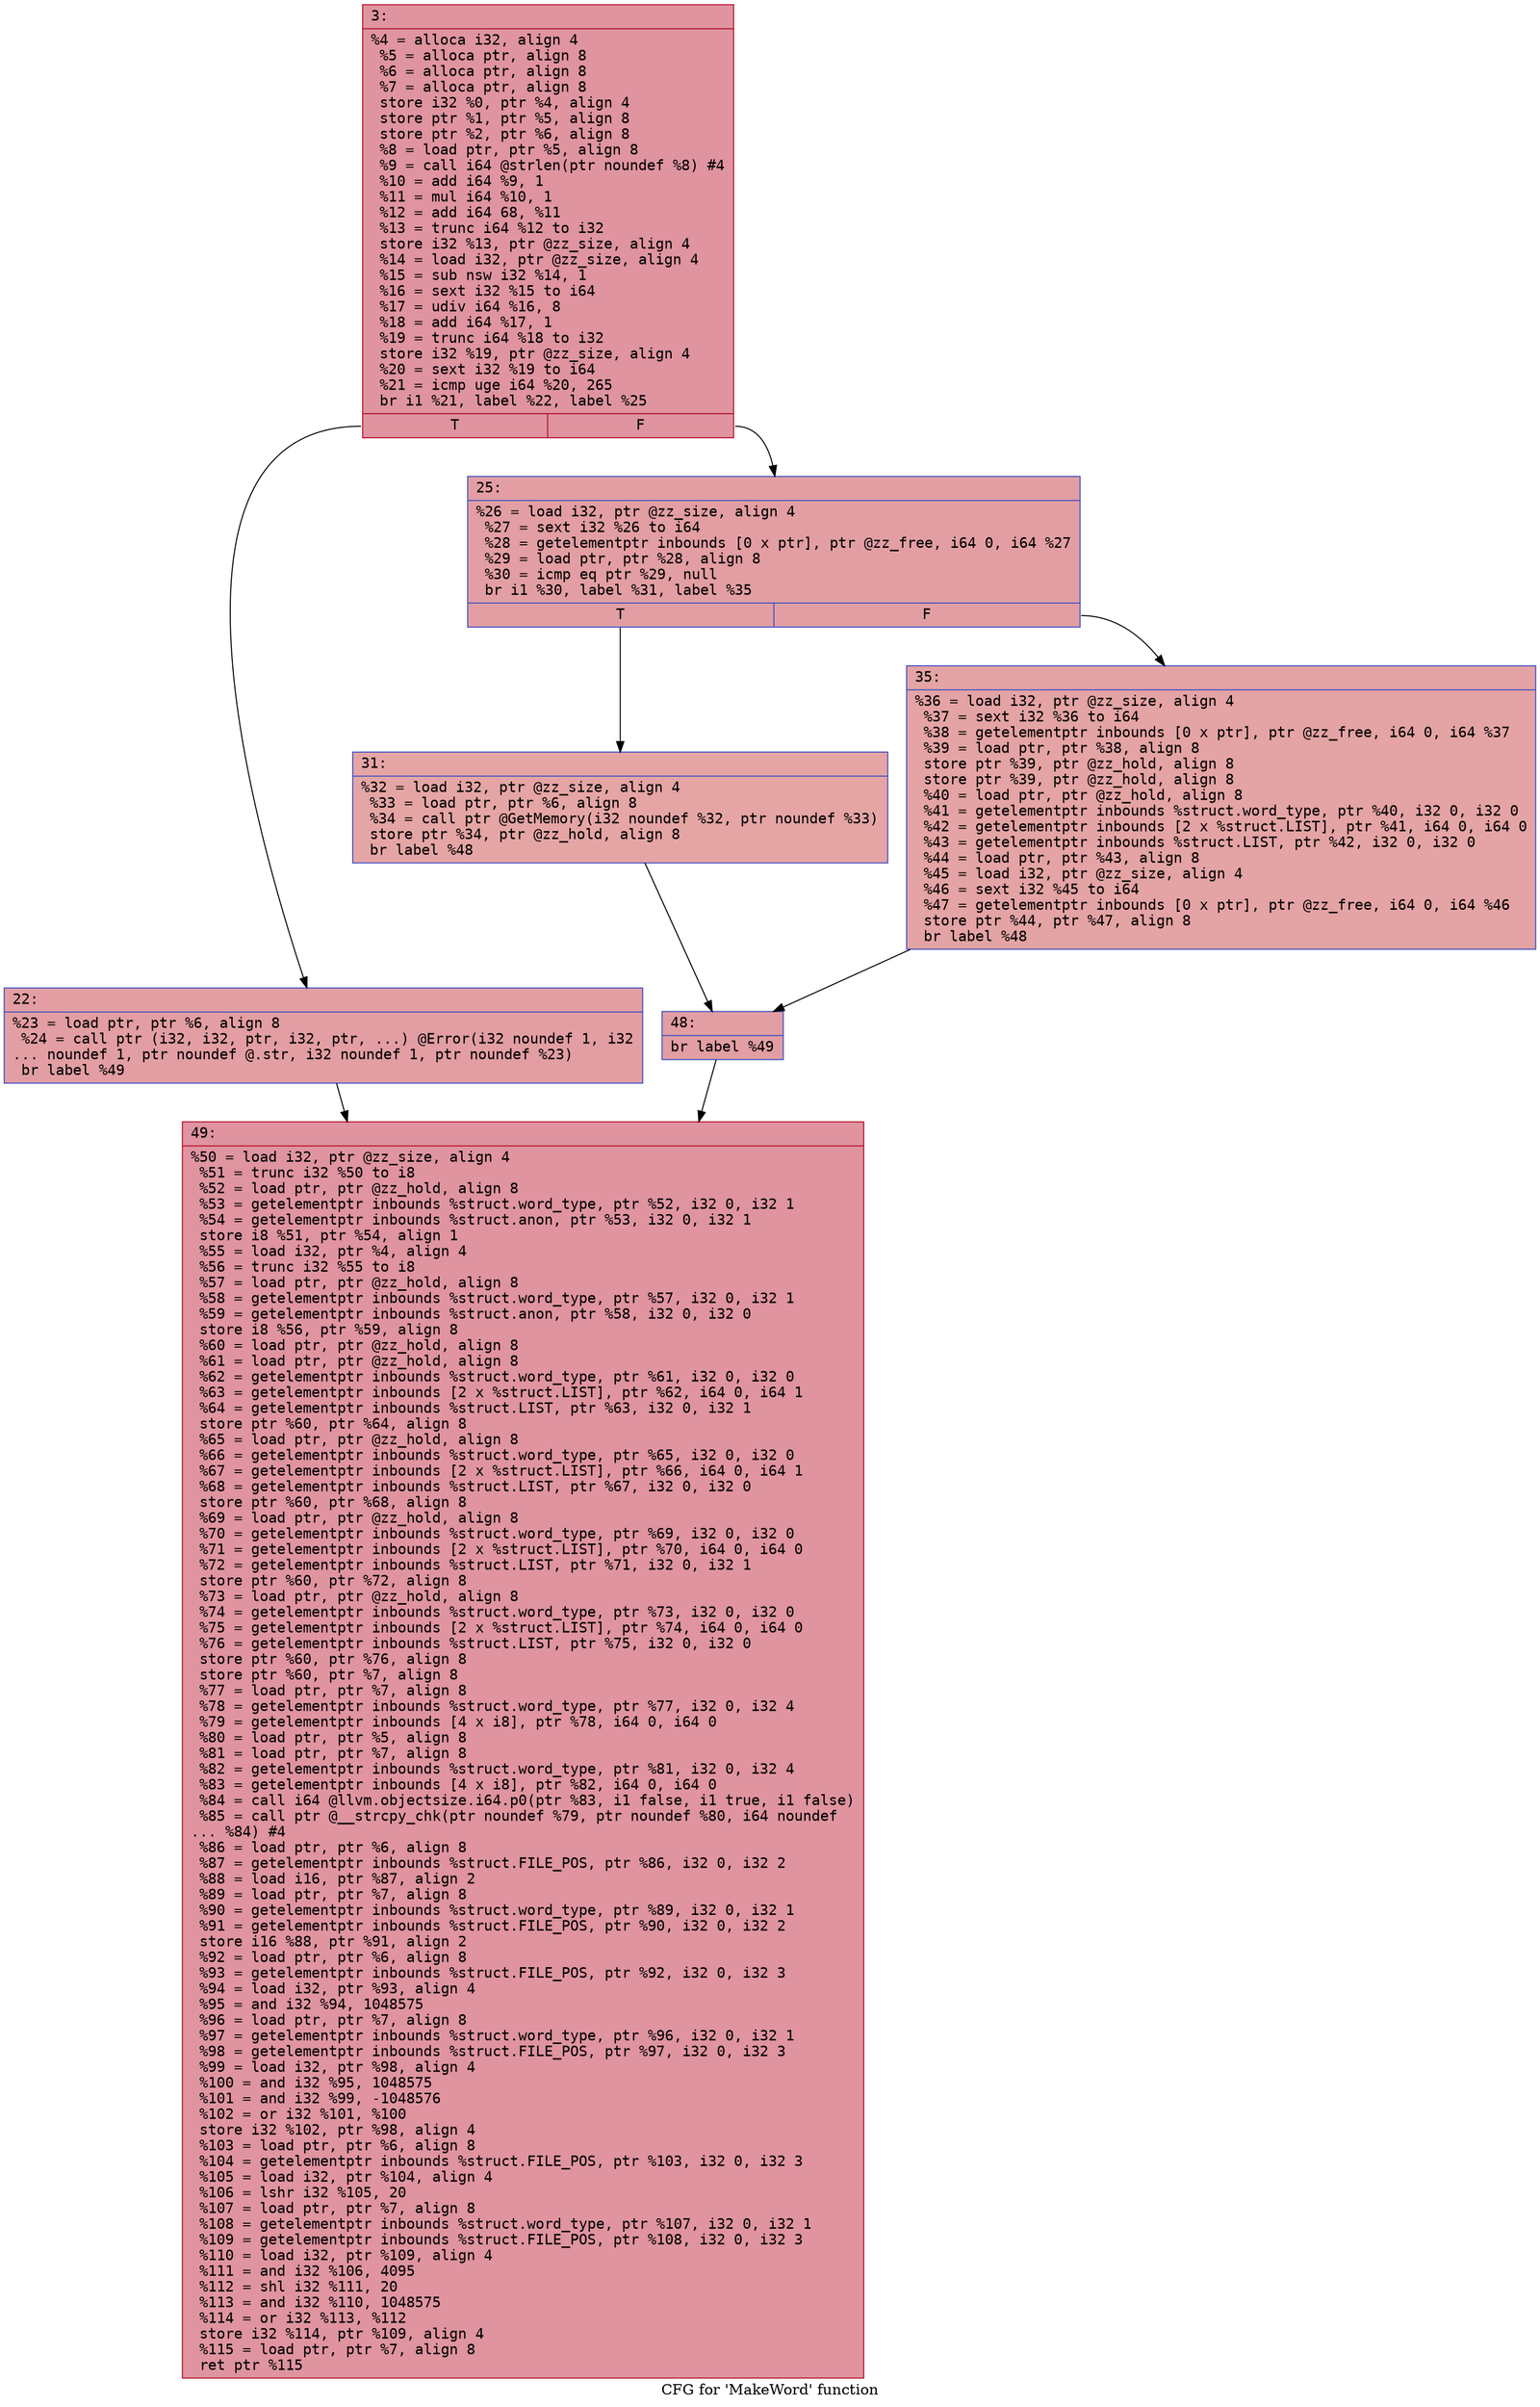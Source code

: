 digraph "CFG for 'MakeWord' function" {
	label="CFG for 'MakeWord' function";

	Node0x6000028c84b0 [shape=record,color="#b70d28ff", style=filled, fillcolor="#b70d2870" fontname="Courier",label="{3:\l|  %4 = alloca i32, align 4\l  %5 = alloca ptr, align 8\l  %6 = alloca ptr, align 8\l  %7 = alloca ptr, align 8\l  store i32 %0, ptr %4, align 4\l  store ptr %1, ptr %5, align 8\l  store ptr %2, ptr %6, align 8\l  %8 = load ptr, ptr %5, align 8\l  %9 = call i64 @strlen(ptr noundef %8) #4\l  %10 = add i64 %9, 1\l  %11 = mul i64 %10, 1\l  %12 = add i64 68, %11\l  %13 = trunc i64 %12 to i32\l  store i32 %13, ptr @zz_size, align 4\l  %14 = load i32, ptr @zz_size, align 4\l  %15 = sub nsw i32 %14, 1\l  %16 = sext i32 %15 to i64\l  %17 = udiv i64 %16, 8\l  %18 = add i64 %17, 1\l  %19 = trunc i64 %18 to i32\l  store i32 %19, ptr @zz_size, align 4\l  %20 = sext i32 %19 to i64\l  %21 = icmp uge i64 %20, 265\l  br i1 %21, label %22, label %25\l|{<s0>T|<s1>F}}"];
	Node0x6000028c84b0:s0 -> Node0x6000028c8910[tooltip="3 -> 22\nProbability 50.00%" ];
	Node0x6000028c84b0:s1 -> Node0x6000028c8960[tooltip="3 -> 25\nProbability 50.00%" ];
	Node0x6000028c8910 [shape=record,color="#3d50c3ff", style=filled, fillcolor="#be242e70" fontname="Courier",label="{22:\l|  %23 = load ptr, ptr %6, align 8\l  %24 = call ptr (i32, i32, ptr, i32, ptr, ...) @Error(i32 noundef 1, i32\l... noundef 1, ptr noundef @.str, i32 noundef 1, ptr noundef %23)\l  br label %49\l}"];
	Node0x6000028c8910 -> Node0x6000028c8aa0[tooltip="22 -> 49\nProbability 100.00%" ];
	Node0x6000028c8960 [shape=record,color="#3d50c3ff", style=filled, fillcolor="#be242e70" fontname="Courier",label="{25:\l|  %26 = load i32, ptr @zz_size, align 4\l  %27 = sext i32 %26 to i64\l  %28 = getelementptr inbounds [0 x ptr], ptr @zz_free, i64 0, i64 %27\l  %29 = load ptr, ptr %28, align 8\l  %30 = icmp eq ptr %29, null\l  br i1 %30, label %31, label %35\l|{<s0>T|<s1>F}}"];
	Node0x6000028c8960:s0 -> Node0x6000028c89b0[tooltip="25 -> 31\nProbability 37.50%" ];
	Node0x6000028c8960:s1 -> Node0x6000028c8a00[tooltip="25 -> 35\nProbability 62.50%" ];
	Node0x6000028c89b0 [shape=record,color="#3d50c3ff", style=filled, fillcolor="#c5333470" fontname="Courier",label="{31:\l|  %32 = load i32, ptr @zz_size, align 4\l  %33 = load ptr, ptr %6, align 8\l  %34 = call ptr @GetMemory(i32 noundef %32, ptr noundef %33)\l  store ptr %34, ptr @zz_hold, align 8\l  br label %48\l}"];
	Node0x6000028c89b0 -> Node0x6000028c8a50[tooltip="31 -> 48\nProbability 100.00%" ];
	Node0x6000028c8a00 [shape=record,color="#3d50c3ff", style=filled, fillcolor="#c32e3170" fontname="Courier",label="{35:\l|  %36 = load i32, ptr @zz_size, align 4\l  %37 = sext i32 %36 to i64\l  %38 = getelementptr inbounds [0 x ptr], ptr @zz_free, i64 0, i64 %37\l  %39 = load ptr, ptr %38, align 8\l  store ptr %39, ptr @zz_hold, align 8\l  store ptr %39, ptr @zz_hold, align 8\l  %40 = load ptr, ptr @zz_hold, align 8\l  %41 = getelementptr inbounds %struct.word_type, ptr %40, i32 0, i32 0\l  %42 = getelementptr inbounds [2 x %struct.LIST], ptr %41, i64 0, i64 0\l  %43 = getelementptr inbounds %struct.LIST, ptr %42, i32 0, i32 0\l  %44 = load ptr, ptr %43, align 8\l  %45 = load i32, ptr @zz_size, align 4\l  %46 = sext i32 %45 to i64\l  %47 = getelementptr inbounds [0 x ptr], ptr @zz_free, i64 0, i64 %46\l  store ptr %44, ptr %47, align 8\l  br label %48\l}"];
	Node0x6000028c8a00 -> Node0x6000028c8a50[tooltip="35 -> 48\nProbability 100.00%" ];
	Node0x6000028c8a50 [shape=record,color="#3d50c3ff", style=filled, fillcolor="#be242e70" fontname="Courier",label="{48:\l|  br label %49\l}"];
	Node0x6000028c8a50 -> Node0x6000028c8aa0[tooltip="48 -> 49\nProbability 100.00%" ];
	Node0x6000028c8aa0 [shape=record,color="#b70d28ff", style=filled, fillcolor="#b70d2870" fontname="Courier",label="{49:\l|  %50 = load i32, ptr @zz_size, align 4\l  %51 = trunc i32 %50 to i8\l  %52 = load ptr, ptr @zz_hold, align 8\l  %53 = getelementptr inbounds %struct.word_type, ptr %52, i32 0, i32 1\l  %54 = getelementptr inbounds %struct.anon, ptr %53, i32 0, i32 1\l  store i8 %51, ptr %54, align 1\l  %55 = load i32, ptr %4, align 4\l  %56 = trunc i32 %55 to i8\l  %57 = load ptr, ptr @zz_hold, align 8\l  %58 = getelementptr inbounds %struct.word_type, ptr %57, i32 0, i32 1\l  %59 = getelementptr inbounds %struct.anon, ptr %58, i32 0, i32 0\l  store i8 %56, ptr %59, align 8\l  %60 = load ptr, ptr @zz_hold, align 8\l  %61 = load ptr, ptr @zz_hold, align 8\l  %62 = getelementptr inbounds %struct.word_type, ptr %61, i32 0, i32 0\l  %63 = getelementptr inbounds [2 x %struct.LIST], ptr %62, i64 0, i64 1\l  %64 = getelementptr inbounds %struct.LIST, ptr %63, i32 0, i32 1\l  store ptr %60, ptr %64, align 8\l  %65 = load ptr, ptr @zz_hold, align 8\l  %66 = getelementptr inbounds %struct.word_type, ptr %65, i32 0, i32 0\l  %67 = getelementptr inbounds [2 x %struct.LIST], ptr %66, i64 0, i64 1\l  %68 = getelementptr inbounds %struct.LIST, ptr %67, i32 0, i32 0\l  store ptr %60, ptr %68, align 8\l  %69 = load ptr, ptr @zz_hold, align 8\l  %70 = getelementptr inbounds %struct.word_type, ptr %69, i32 0, i32 0\l  %71 = getelementptr inbounds [2 x %struct.LIST], ptr %70, i64 0, i64 0\l  %72 = getelementptr inbounds %struct.LIST, ptr %71, i32 0, i32 1\l  store ptr %60, ptr %72, align 8\l  %73 = load ptr, ptr @zz_hold, align 8\l  %74 = getelementptr inbounds %struct.word_type, ptr %73, i32 0, i32 0\l  %75 = getelementptr inbounds [2 x %struct.LIST], ptr %74, i64 0, i64 0\l  %76 = getelementptr inbounds %struct.LIST, ptr %75, i32 0, i32 0\l  store ptr %60, ptr %76, align 8\l  store ptr %60, ptr %7, align 8\l  %77 = load ptr, ptr %7, align 8\l  %78 = getelementptr inbounds %struct.word_type, ptr %77, i32 0, i32 4\l  %79 = getelementptr inbounds [4 x i8], ptr %78, i64 0, i64 0\l  %80 = load ptr, ptr %5, align 8\l  %81 = load ptr, ptr %7, align 8\l  %82 = getelementptr inbounds %struct.word_type, ptr %81, i32 0, i32 4\l  %83 = getelementptr inbounds [4 x i8], ptr %82, i64 0, i64 0\l  %84 = call i64 @llvm.objectsize.i64.p0(ptr %83, i1 false, i1 true, i1 false)\l  %85 = call ptr @__strcpy_chk(ptr noundef %79, ptr noundef %80, i64 noundef\l... %84) #4\l  %86 = load ptr, ptr %6, align 8\l  %87 = getelementptr inbounds %struct.FILE_POS, ptr %86, i32 0, i32 2\l  %88 = load i16, ptr %87, align 2\l  %89 = load ptr, ptr %7, align 8\l  %90 = getelementptr inbounds %struct.word_type, ptr %89, i32 0, i32 1\l  %91 = getelementptr inbounds %struct.FILE_POS, ptr %90, i32 0, i32 2\l  store i16 %88, ptr %91, align 2\l  %92 = load ptr, ptr %6, align 8\l  %93 = getelementptr inbounds %struct.FILE_POS, ptr %92, i32 0, i32 3\l  %94 = load i32, ptr %93, align 4\l  %95 = and i32 %94, 1048575\l  %96 = load ptr, ptr %7, align 8\l  %97 = getelementptr inbounds %struct.word_type, ptr %96, i32 0, i32 1\l  %98 = getelementptr inbounds %struct.FILE_POS, ptr %97, i32 0, i32 3\l  %99 = load i32, ptr %98, align 4\l  %100 = and i32 %95, 1048575\l  %101 = and i32 %99, -1048576\l  %102 = or i32 %101, %100\l  store i32 %102, ptr %98, align 4\l  %103 = load ptr, ptr %6, align 8\l  %104 = getelementptr inbounds %struct.FILE_POS, ptr %103, i32 0, i32 3\l  %105 = load i32, ptr %104, align 4\l  %106 = lshr i32 %105, 20\l  %107 = load ptr, ptr %7, align 8\l  %108 = getelementptr inbounds %struct.word_type, ptr %107, i32 0, i32 1\l  %109 = getelementptr inbounds %struct.FILE_POS, ptr %108, i32 0, i32 3\l  %110 = load i32, ptr %109, align 4\l  %111 = and i32 %106, 4095\l  %112 = shl i32 %111, 20\l  %113 = and i32 %110, 1048575\l  %114 = or i32 %113, %112\l  store i32 %114, ptr %109, align 4\l  %115 = load ptr, ptr %7, align 8\l  ret ptr %115\l}"];
}
